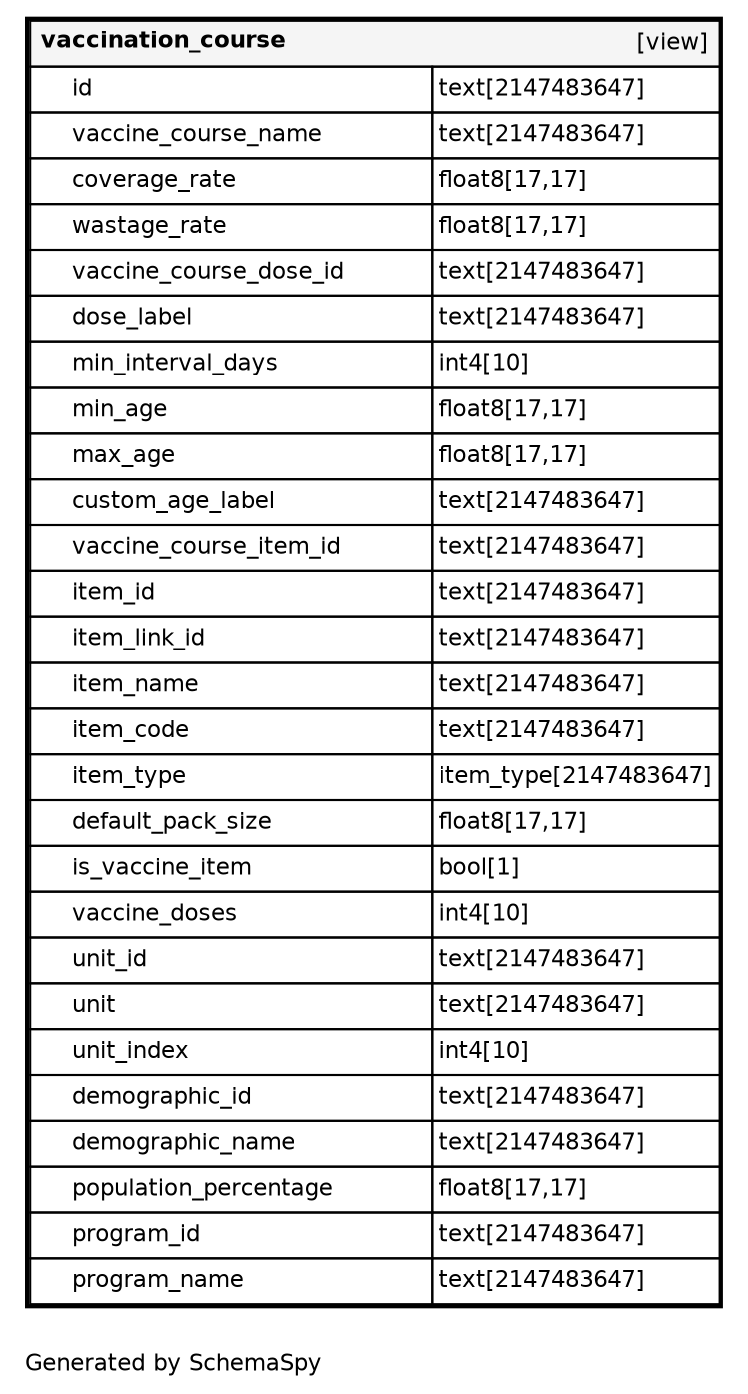 digraph "oneDegreeRelationshipsDiagram" {
  graph [    rankdir="RL"    bgcolor="#ffffff"    label="\nGenerated by SchemaSpy"    labeljust="l"    nodesep="0.18"    ranksep="0.46"    fontname="Helvetica"    fontsize="11"    packmode="graph"  ];  node [    fontname="Helvetica"    fontsize="11"    shape="plaintext"  ];  edge [    arrowsize="0.8"  ];
  "vaccination_course" [
   label=<
    <TABLE BORDER="2" CELLBORDER="1" CELLSPACING="0" BGCOLOR="#ffffff">
      <TR><TD COLSPAN="4"  BGCOLOR="#f5f5f5"><TABLE BORDER="0" CELLSPACING="0"><TR><TD ALIGN="LEFT" FIXEDSIZE="TRUE" WIDTH="139" HEIGHT="16"><B>vaccination_course</B></TD><TD ALIGN="RIGHT">[view]</TD></TR></TABLE></TD></TR>
      <TR><TD PORT="id" COLSPAN="2" ALIGN="LEFT"><TABLE BORDER="0" CELLSPACING="0" ALIGN="LEFT"><TR ALIGN="LEFT"><TD ALIGN="LEFT" FIXEDSIZE="TRUE" WIDTH="15" HEIGHT="16"></TD><TD ALIGN="LEFT" FIXEDSIZE="TRUE" WIDTH="172" HEIGHT="16">id</TD></TR></TABLE></TD><TD PORT="id.type" ALIGN="LEFT">text[2147483647]</TD></TR>
      <TR><TD PORT="vaccine_course_name" COLSPAN="2" ALIGN="LEFT"><TABLE BORDER="0" CELLSPACING="0" ALIGN="LEFT"><TR ALIGN="LEFT"><TD ALIGN="LEFT" FIXEDSIZE="TRUE" WIDTH="15" HEIGHT="16"></TD><TD ALIGN="LEFT" FIXEDSIZE="TRUE" WIDTH="172" HEIGHT="16">vaccine_course_name</TD></TR></TABLE></TD><TD PORT="vaccine_course_name.type" ALIGN="LEFT">text[2147483647]</TD></TR>
      <TR><TD PORT="coverage_rate" COLSPAN="2" ALIGN="LEFT"><TABLE BORDER="0" CELLSPACING="0" ALIGN="LEFT"><TR ALIGN="LEFT"><TD ALIGN="LEFT" FIXEDSIZE="TRUE" WIDTH="15" HEIGHT="16"></TD><TD ALIGN="LEFT" FIXEDSIZE="TRUE" WIDTH="172" HEIGHT="16">coverage_rate</TD></TR></TABLE></TD><TD PORT="coverage_rate.type" ALIGN="LEFT">float8[17,17]</TD></TR>
      <TR><TD PORT="wastage_rate" COLSPAN="2" ALIGN="LEFT"><TABLE BORDER="0" CELLSPACING="0" ALIGN="LEFT"><TR ALIGN="LEFT"><TD ALIGN="LEFT" FIXEDSIZE="TRUE" WIDTH="15" HEIGHT="16"></TD><TD ALIGN="LEFT" FIXEDSIZE="TRUE" WIDTH="172" HEIGHT="16">wastage_rate</TD></TR></TABLE></TD><TD PORT="wastage_rate.type" ALIGN="LEFT">float8[17,17]</TD></TR>
      <TR><TD PORT="vaccine_course_dose_id" COLSPAN="2" ALIGN="LEFT"><TABLE BORDER="0" CELLSPACING="0" ALIGN="LEFT"><TR ALIGN="LEFT"><TD ALIGN="LEFT" FIXEDSIZE="TRUE" WIDTH="15" HEIGHT="16"></TD><TD ALIGN="LEFT" FIXEDSIZE="TRUE" WIDTH="172" HEIGHT="16">vaccine_course_dose_id</TD></TR></TABLE></TD><TD PORT="vaccine_course_dose_id.type" ALIGN="LEFT">text[2147483647]</TD></TR>
      <TR><TD PORT="dose_label" COLSPAN="2" ALIGN="LEFT"><TABLE BORDER="0" CELLSPACING="0" ALIGN="LEFT"><TR ALIGN="LEFT"><TD ALIGN="LEFT" FIXEDSIZE="TRUE" WIDTH="15" HEIGHT="16"></TD><TD ALIGN="LEFT" FIXEDSIZE="TRUE" WIDTH="172" HEIGHT="16">dose_label</TD></TR></TABLE></TD><TD PORT="dose_label.type" ALIGN="LEFT">text[2147483647]</TD></TR>
      <TR><TD PORT="min_interval_days" COLSPAN="2" ALIGN="LEFT"><TABLE BORDER="0" CELLSPACING="0" ALIGN="LEFT"><TR ALIGN="LEFT"><TD ALIGN="LEFT" FIXEDSIZE="TRUE" WIDTH="15" HEIGHT="16"></TD><TD ALIGN="LEFT" FIXEDSIZE="TRUE" WIDTH="172" HEIGHT="16">min_interval_days</TD></TR></TABLE></TD><TD PORT="min_interval_days.type" ALIGN="LEFT">int4[10]</TD></TR>
      <TR><TD PORT="min_age" COLSPAN="2" ALIGN="LEFT"><TABLE BORDER="0" CELLSPACING="0" ALIGN="LEFT"><TR ALIGN="LEFT"><TD ALIGN="LEFT" FIXEDSIZE="TRUE" WIDTH="15" HEIGHT="16"></TD><TD ALIGN="LEFT" FIXEDSIZE="TRUE" WIDTH="172" HEIGHT="16">min_age</TD></TR></TABLE></TD><TD PORT="min_age.type" ALIGN="LEFT">float8[17,17]</TD></TR>
      <TR><TD PORT="max_age" COLSPAN="2" ALIGN="LEFT"><TABLE BORDER="0" CELLSPACING="0" ALIGN="LEFT"><TR ALIGN="LEFT"><TD ALIGN="LEFT" FIXEDSIZE="TRUE" WIDTH="15" HEIGHT="16"></TD><TD ALIGN="LEFT" FIXEDSIZE="TRUE" WIDTH="172" HEIGHT="16">max_age</TD></TR></TABLE></TD><TD PORT="max_age.type" ALIGN="LEFT">float8[17,17]</TD></TR>
      <TR><TD PORT="custom_age_label" COLSPAN="2" ALIGN="LEFT"><TABLE BORDER="0" CELLSPACING="0" ALIGN="LEFT"><TR ALIGN="LEFT"><TD ALIGN="LEFT" FIXEDSIZE="TRUE" WIDTH="15" HEIGHT="16"></TD><TD ALIGN="LEFT" FIXEDSIZE="TRUE" WIDTH="172" HEIGHT="16">custom_age_label</TD></TR></TABLE></TD><TD PORT="custom_age_label.type" ALIGN="LEFT">text[2147483647]</TD></TR>
      <TR><TD PORT="vaccine_course_item_id" COLSPAN="2" ALIGN="LEFT"><TABLE BORDER="0" CELLSPACING="0" ALIGN="LEFT"><TR ALIGN="LEFT"><TD ALIGN="LEFT" FIXEDSIZE="TRUE" WIDTH="15" HEIGHT="16"></TD><TD ALIGN="LEFT" FIXEDSIZE="TRUE" WIDTH="172" HEIGHT="16">vaccine_course_item_id</TD></TR></TABLE></TD><TD PORT="vaccine_course_item_id.type" ALIGN="LEFT">text[2147483647]</TD></TR>
      <TR><TD PORT="item_id" COLSPAN="2" ALIGN="LEFT"><TABLE BORDER="0" CELLSPACING="0" ALIGN="LEFT"><TR ALIGN="LEFT"><TD ALIGN="LEFT" FIXEDSIZE="TRUE" WIDTH="15" HEIGHT="16"></TD><TD ALIGN="LEFT" FIXEDSIZE="TRUE" WIDTH="172" HEIGHT="16">item_id</TD></TR></TABLE></TD><TD PORT="item_id.type" ALIGN="LEFT">text[2147483647]</TD></TR>
      <TR><TD PORT="item_link_id" COLSPAN="2" ALIGN="LEFT"><TABLE BORDER="0" CELLSPACING="0" ALIGN="LEFT"><TR ALIGN="LEFT"><TD ALIGN="LEFT" FIXEDSIZE="TRUE" WIDTH="15" HEIGHT="16"></TD><TD ALIGN="LEFT" FIXEDSIZE="TRUE" WIDTH="172" HEIGHT="16">item_link_id</TD></TR></TABLE></TD><TD PORT="item_link_id.type" ALIGN="LEFT">text[2147483647]</TD></TR>
      <TR><TD PORT="item_name" COLSPAN="2" ALIGN="LEFT"><TABLE BORDER="0" CELLSPACING="0" ALIGN="LEFT"><TR ALIGN="LEFT"><TD ALIGN="LEFT" FIXEDSIZE="TRUE" WIDTH="15" HEIGHT="16"></TD><TD ALIGN="LEFT" FIXEDSIZE="TRUE" WIDTH="172" HEIGHT="16">item_name</TD></TR></TABLE></TD><TD PORT="item_name.type" ALIGN="LEFT">text[2147483647]</TD></TR>
      <TR><TD PORT="item_code" COLSPAN="2" ALIGN="LEFT"><TABLE BORDER="0" CELLSPACING="0" ALIGN="LEFT"><TR ALIGN="LEFT"><TD ALIGN="LEFT" FIXEDSIZE="TRUE" WIDTH="15" HEIGHT="16"></TD><TD ALIGN="LEFT" FIXEDSIZE="TRUE" WIDTH="172" HEIGHT="16">item_code</TD></TR></TABLE></TD><TD PORT="item_code.type" ALIGN="LEFT">text[2147483647]</TD></TR>
      <TR><TD PORT="item_type" COLSPAN="2" ALIGN="LEFT"><TABLE BORDER="0" CELLSPACING="0" ALIGN="LEFT"><TR ALIGN="LEFT"><TD ALIGN="LEFT" FIXEDSIZE="TRUE" WIDTH="15" HEIGHT="16"></TD><TD ALIGN="LEFT" FIXEDSIZE="TRUE" WIDTH="172" HEIGHT="16">item_type</TD></TR></TABLE></TD><TD PORT="item_type.type" ALIGN="LEFT">item_type[2147483647]</TD></TR>
      <TR><TD PORT="default_pack_size" COLSPAN="2" ALIGN="LEFT"><TABLE BORDER="0" CELLSPACING="0" ALIGN="LEFT"><TR ALIGN="LEFT"><TD ALIGN="LEFT" FIXEDSIZE="TRUE" WIDTH="15" HEIGHT="16"></TD><TD ALIGN="LEFT" FIXEDSIZE="TRUE" WIDTH="172" HEIGHT="16">default_pack_size</TD></TR></TABLE></TD><TD PORT="default_pack_size.type" ALIGN="LEFT">float8[17,17]</TD></TR>
      <TR><TD PORT="is_vaccine_item" COLSPAN="2" ALIGN="LEFT"><TABLE BORDER="0" CELLSPACING="0" ALIGN="LEFT"><TR ALIGN="LEFT"><TD ALIGN="LEFT" FIXEDSIZE="TRUE" WIDTH="15" HEIGHT="16"></TD><TD ALIGN="LEFT" FIXEDSIZE="TRUE" WIDTH="172" HEIGHT="16">is_vaccine_item</TD></TR></TABLE></TD><TD PORT="is_vaccine_item.type" ALIGN="LEFT">bool[1]</TD></TR>
      <TR><TD PORT="vaccine_doses" COLSPAN="2" ALIGN="LEFT"><TABLE BORDER="0" CELLSPACING="0" ALIGN="LEFT"><TR ALIGN="LEFT"><TD ALIGN="LEFT" FIXEDSIZE="TRUE" WIDTH="15" HEIGHT="16"></TD><TD ALIGN="LEFT" FIXEDSIZE="TRUE" WIDTH="172" HEIGHT="16">vaccine_doses</TD></TR></TABLE></TD><TD PORT="vaccine_doses.type" ALIGN="LEFT">int4[10]</TD></TR>
      <TR><TD PORT="unit_id" COLSPAN="2" ALIGN="LEFT"><TABLE BORDER="0" CELLSPACING="0" ALIGN="LEFT"><TR ALIGN="LEFT"><TD ALIGN="LEFT" FIXEDSIZE="TRUE" WIDTH="15" HEIGHT="16"></TD><TD ALIGN="LEFT" FIXEDSIZE="TRUE" WIDTH="172" HEIGHT="16">unit_id</TD></TR></TABLE></TD><TD PORT="unit_id.type" ALIGN="LEFT">text[2147483647]</TD></TR>
      <TR><TD PORT="unit" COLSPAN="2" ALIGN="LEFT"><TABLE BORDER="0" CELLSPACING="0" ALIGN="LEFT"><TR ALIGN="LEFT"><TD ALIGN="LEFT" FIXEDSIZE="TRUE" WIDTH="15" HEIGHT="16"></TD><TD ALIGN="LEFT" FIXEDSIZE="TRUE" WIDTH="172" HEIGHT="16">unit</TD></TR></TABLE></TD><TD PORT="unit.type" ALIGN="LEFT">text[2147483647]</TD></TR>
      <TR><TD PORT="unit_index" COLSPAN="2" ALIGN="LEFT"><TABLE BORDER="0" CELLSPACING="0" ALIGN="LEFT"><TR ALIGN="LEFT"><TD ALIGN="LEFT" FIXEDSIZE="TRUE" WIDTH="15" HEIGHT="16"></TD><TD ALIGN="LEFT" FIXEDSIZE="TRUE" WIDTH="172" HEIGHT="16">unit_index</TD></TR></TABLE></TD><TD PORT="unit_index.type" ALIGN="LEFT">int4[10]</TD></TR>
      <TR><TD PORT="demographic_id" COLSPAN="2" ALIGN="LEFT"><TABLE BORDER="0" CELLSPACING="0" ALIGN="LEFT"><TR ALIGN="LEFT"><TD ALIGN="LEFT" FIXEDSIZE="TRUE" WIDTH="15" HEIGHT="16"></TD><TD ALIGN="LEFT" FIXEDSIZE="TRUE" WIDTH="172" HEIGHT="16">demographic_id</TD></TR></TABLE></TD><TD PORT="demographic_id.type" ALIGN="LEFT">text[2147483647]</TD></TR>
      <TR><TD PORT="demographic_name" COLSPAN="2" ALIGN="LEFT"><TABLE BORDER="0" CELLSPACING="0" ALIGN="LEFT"><TR ALIGN="LEFT"><TD ALIGN="LEFT" FIXEDSIZE="TRUE" WIDTH="15" HEIGHT="16"></TD><TD ALIGN="LEFT" FIXEDSIZE="TRUE" WIDTH="172" HEIGHT="16">demographic_name</TD></TR></TABLE></TD><TD PORT="demographic_name.type" ALIGN="LEFT">text[2147483647]</TD></TR>
      <TR><TD PORT="population_percentage" COLSPAN="2" ALIGN="LEFT"><TABLE BORDER="0" CELLSPACING="0" ALIGN="LEFT"><TR ALIGN="LEFT"><TD ALIGN="LEFT" FIXEDSIZE="TRUE" WIDTH="15" HEIGHT="16"></TD><TD ALIGN="LEFT" FIXEDSIZE="TRUE" WIDTH="172" HEIGHT="16">population_percentage</TD></TR></TABLE></TD><TD PORT="population_percentage.type" ALIGN="LEFT">float8[17,17]</TD></TR>
      <TR><TD PORT="program_id" COLSPAN="2" ALIGN="LEFT"><TABLE BORDER="0" CELLSPACING="0" ALIGN="LEFT"><TR ALIGN="LEFT"><TD ALIGN="LEFT" FIXEDSIZE="TRUE" WIDTH="15" HEIGHT="16"></TD><TD ALIGN="LEFT" FIXEDSIZE="TRUE" WIDTH="172" HEIGHT="16">program_id</TD></TR></TABLE></TD><TD PORT="program_id.type" ALIGN="LEFT">text[2147483647]</TD></TR>
      <TR><TD PORT="program_name" COLSPAN="2" ALIGN="LEFT"><TABLE BORDER="0" CELLSPACING="0" ALIGN="LEFT"><TR ALIGN="LEFT"><TD ALIGN="LEFT" FIXEDSIZE="TRUE" WIDTH="15" HEIGHT="16"></TD><TD ALIGN="LEFT" FIXEDSIZE="TRUE" WIDTH="172" HEIGHT="16">program_name</TD></TR></TABLE></TD><TD PORT="program_name.type" ALIGN="LEFT">text[2147483647]</TD></TR>
    </TABLE>>
    URL="vaccination_course.html"
    target="_top"
    tooltip="vaccination_course"
  ];
}
